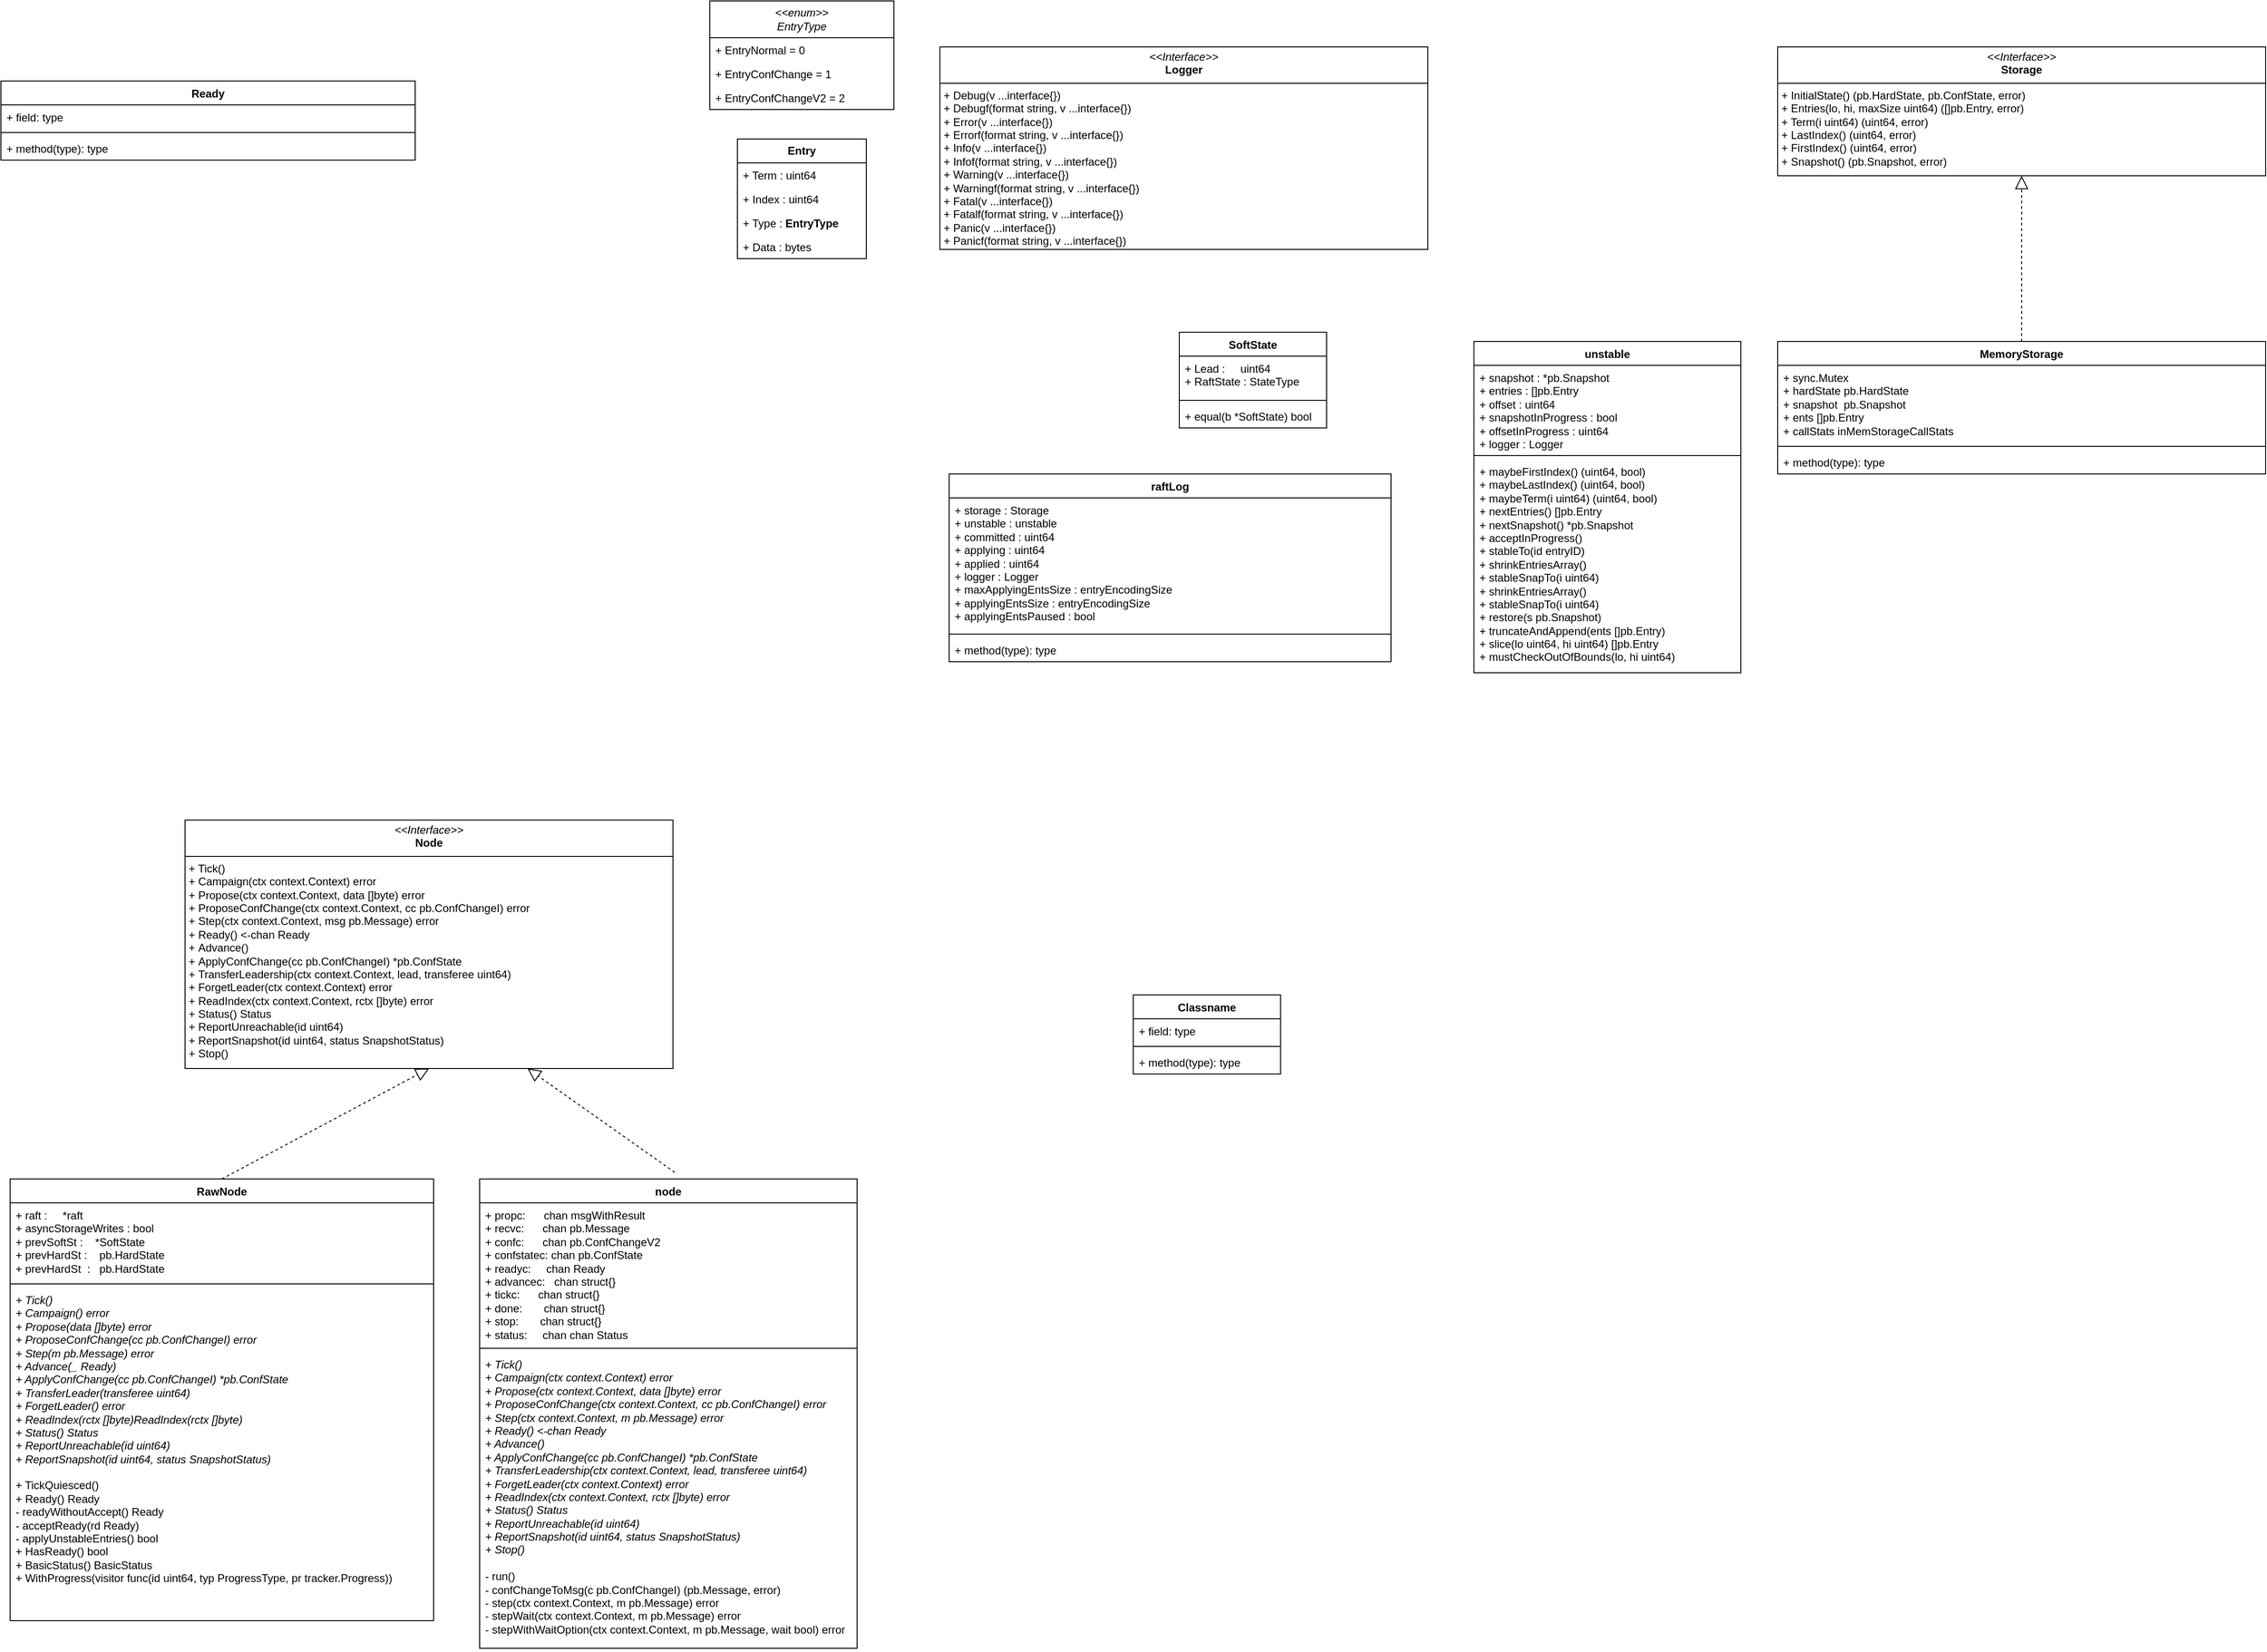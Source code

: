 <mxfile version="24.0.6" type="github">
  <diagram id="C5RBs43oDa-KdzZeNtuy" name="Page-1">
    <mxGraphModel dx="1687" dy="889" grid="1" gridSize="10" guides="1" tooltips="1" connect="1" arrows="1" fold="1" page="1" pageScale="1" pageWidth="827" pageHeight="1169" math="0" shadow="0">
      <root>
        <mxCell id="WIyWlLk6GJQsqaUBKTNV-0" />
        <mxCell id="WIyWlLk6GJQsqaUBKTNV-1" parent="WIyWlLk6GJQsqaUBKTNV-0" />
        <mxCell id="UsrhPFYfwKCN6MS07LHe-1" value="&lt;p style=&quot;margin:0px;margin-top:4px;text-align:center;&quot;&gt;&lt;i&gt;&amp;lt;&amp;lt;Interface&amp;gt;&amp;gt;&lt;/i&gt;&lt;br&gt;&lt;b&gt;Node&lt;/b&gt;&lt;/p&gt;&lt;hr size=&quot;1&quot; style=&quot;border-style:solid;&quot;&gt;&lt;p style=&quot;margin:0px;margin-left:4px;&quot;&gt;&lt;/p&gt;&lt;p style=&quot;margin:0px;margin-left:4px;&quot;&gt;+ Tick()&lt;br&gt;+ Campaign(ctx context.Context) error&lt;/p&gt;&lt;p style=&quot;margin:0px;margin-left:4px;&quot;&gt;+&amp;nbsp;Propose(ctx context.Context, data []byte) error&lt;/p&gt;&lt;p style=&quot;margin:0px;margin-left:4px;&quot;&gt;+&amp;nbsp;ProposeConfChange(ctx context.Context, cc pb.ConfChangeI) error&lt;/p&gt;&lt;p style=&quot;margin:0px;margin-left:4px;&quot;&gt;+&amp;nbsp;Step(ctx context.Context, msg pb.Message) error&lt;/p&gt;&lt;p style=&quot;margin:0px;margin-left:4px;&quot;&gt;+&amp;nbsp;Ready() &amp;lt;-chan Ready&lt;/p&gt;&lt;p style=&quot;margin:0px;margin-left:4px;&quot;&gt;+&amp;nbsp;Advance()&lt;/p&gt;&lt;p style=&quot;margin:0px;margin-left:4px;&quot;&gt;+&amp;nbsp;ApplyConfChange(cc pb.ConfChangeI) *pb.ConfState&lt;/p&gt;&lt;p style=&quot;margin:0px;margin-left:4px;&quot;&gt;+&amp;nbsp;TransferLeadership(ctx context.Context, lead, transferee uint64)&lt;/p&gt;&lt;p style=&quot;margin:0px;margin-left:4px;&quot;&gt;+&amp;nbsp;ForgetLeader(ctx context.Context) error&lt;/p&gt;&lt;p style=&quot;margin:0px;margin-left:4px;&quot;&gt;+&amp;nbsp;ReadIndex(ctx context.Context, rctx []byte) error&lt;/p&gt;&lt;p style=&quot;margin:0px;margin-left:4px;&quot;&gt;+&amp;nbsp;Status() Status&lt;/p&gt;&lt;p style=&quot;margin:0px;margin-left:4px;&quot;&gt;+&amp;nbsp;ReportUnreachable(id uint64)&lt;/p&gt;&lt;p style=&quot;margin:0px;margin-left:4px;&quot;&gt;+&amp;nbsp;ReportSnapshot(id uint64, status SnapshotStatus)&lt;/p&gt;&lt;p style=&quot;margin:0px;margin-left:4px;&quot;&gt;+&amp;nbsp;Stop()&lt;/p&gt;" style="verticalAlign=top;align=left;overflow=fill;html=1;whiteSpace=wrap;" parent="WIyWlLk6GJQsqaUBKTNV-1" vertex="1">
          <mxGeometry x="440" y="900" width="530" height="270" as="geometry" />
        </mxCell>
        <mxCell id="UsrhPFYfwKCN6MS07LHe-2" value="RawNode" style="swimlane;fontStyle=1;align=center;verticalAlign=top;childLayout=stackLayout;horizontal=1;startSize=26;horizontalStack=0;resizeParent=1;resizeParentMax=0;resizeLast=0;collapsible=1;marginBottom=0;whiteSpace=wrap;html=1;" parent="WIyWlLk6GJQsqaUBKTNV-1" vertex="1">
          <mxGeometry x="250" y="1290" width="460" height="480" as="geometry" />
        </mxCell>
        <mxCell id="UsrhPFYfwKCN6MS07LHe-3" value="+&amp;nbsp;raft :&amp;nbsp; &amp;nbsp; &amp;nbsp;*raft&lt;div&gt;+&amp;nbsp;asyncStorageWrites : bool&lt;/div&gt;&lt;div&gt;+&amp;nbsp;prevSoftSt :&amp;nbsp; &amp;nbsp; *SoftState&lt;/div&gt;&lt;div&gt;+&amp;nbsp;prevHardSt :&amp;nbsp; &amp;nbsp; pb.HardState&lt;/div&gt;&lt;div&gt;+&amp;nbsp;prevHardSt&amp;nbsp; :&amp;nbsp; &amp;nbsp;pb.HardState&lt;/div&gt;" style="text;strokeColor=none;fillColor=none;align=left;verticalAlign=top;spacingLeft=4;spacingRight=4;overflow=hidden;rotatable=0;points=[[0,0.5],[1,0.5]];portConstraint=eastwest;whiteSpace=wrap;html=1;" parent="UsrhPFYfwKCN6MS07LHe-2" vertex="1">
          <mxGeometry y="26" width="460" height="84" as="geometry" />
        </mxCell>
        <mxCell id="UsrhPFYfwKCN6MS07LHe-4" value="" style="line;strokeWidth=1;fillColor=none;align=left;verticalAlign=middle;spacingTop=-1;spacingLeft=3;spacingRight=3;rotatable=0;labelPosition=right;points=[];portConstraint=eastwest;strokeColor=inherit;" parent="UsrhPFYfwKCN6MS07LHe-2" vertex="1">
          <mxGeometry y="110" width="460" height="8" as="geometry" />
        </mxCell>
        <mxCell id="UsrhPFYfwKCN6MS07LHe-5" value="&lt;div&gt;&lt;i&gt;+ Tick()&lt;/i&gt;&lt;/div&gt;&lt;div&gt;&lt;i&gt;+ Campaign() error&lt;/i&gt;&lt;/div&gt;&lt;div&gt;&lt;i&gt;+ Propose(data []byte) error&lt;/i&gt;&lt;/div&gt;&lt;div&gt;&lt;i&gt;+ ProposeConfChange(cc pb.ConfChangeI) error&lt;/i&gt;&lt;/div&gt;&lt;div&gt;&lt;i&gt;+ Step(m pb.Message) error&lt;/i&gt;&lt;/div&gt;&lt;div&gt;&lt;i&gt;+ Advance(_ Ready)&lt;/i&gt;&lt;/div&gt;&lt;div&gt;&lt;i&gt;+ ApplyConfChange(cc pb.ConfChangeI) *pb.ConfState&lt;/i&gt;&lt;/div&gt;&lt;div&gt;&lt;i&gt;+ TransferLeader(transferee uint64)&lt;/i&gt;&lt;/div&gt;&lt;div&gt;&lt;i&gt;+ ForgetLeader() error&lt;/i&gt;&lt;/div&gt;&lt;div&gt;&lt;i&gt;+ ReadIndex(rctx []byte)ReadIndex(rctx []byte)&lt;/i&gt;&lt;/div&gt;&lt;div&gt;&lt;i&gt;+ Status() Status&lt;/i&gt;&lt;/div&gt;&lt;div&gt;&lt;i&gt;+ ReportUnreachable(id uint64)&lt;/i&gt;&lt;/div&gt;&lt;div&gt;&lt;i&gt;+ ReportSnapshot(id uint64, status SnapshotStatus)&lt;/i&gt;&lt;/div&gt;&lt;div&gt;&lt;br&gt;&lt;/div&gt;&lt;div&gt;+ TickQuiesced()&lt;/div&gt;&lt;div&gt;+ Ready() Ready&lt;/div&gt;&lt;div&gt;- readyWithoutAccept() Ready&lt;/div&gt;&lt;div&gt;- acceptReady(rd Ready)&lt;/div&gt;&lt;div&gt;- applyUnstableEntries() bool&lt;/div&gt;&lt;div&gt;+ HasReady() bool&lt;/div&gt;&lt;div&gt;+ BasicStatus() BasicStatus&lt;/div&gt;&lt;div&gt;+ WithProgress(visitor func(id uint64, typ ProgressType, pr tracker.Progress))&lt;/div&gt;" style="text;strokeColor=none;fillColor=none;align=left;verticalAlign=top;spacingLeft=4;spacingRight=4;overflow=hidden;rotatable=0;points=[[0,0.5],[1,0.5]];portConstraint=eastwest;whiteSpace=wrap;html=1;" parent="UsrhPFYfwKCN6MS07LHe-2" vertex="1">
          <mxGeometry y="118" width="460" height="362" as="geometry" />
        </mxCell>
        <mxCell id="UsrhPFYfwKCN6MS07LHe-6" value="" style="endArrow=block;dashed=1;endFill=0;endSize=12;html=1;rounded=0;exitX=0.5;exitY=0;exitDx=0;exitDy=0;entryX=0.5;entryY=1;entryDx=0;entryDy=0;" parent="WIyWlLk6GJQsqaUBKTNV-1" source="UsrhPFYfwKCN6MS07LHe-2" target="UsrhPFYfwKCN6MS07LHe-1" edge="1">
          <mxGeometry width="160" relative="1" as="geometry">
            <mxPoint x="680" y="1210" as="sourcePoint" />
            <mxPoint x="840" y="1210" as="targetPoint" />
          </mxGeometry>
        </mxCell>
        <mxCell id="UsrhPFYfwKCN6MS07LHe-7" value="node" style="swimlane;fontStyle=1;align=center;verticalAlign=top;childLayout=stackLayout;horizontal=1;startSize=26;horizontalStack=0;resizeParent=1;resizeParentMax=0;resizeLast=0;collapsible=1;marginBottom=0;whiteSpace=wrap;html=1;" parent="WIyWlLk6GJQsqaUBKTNV-1" vertex="1">
          <mxGeometry x="760" y="1290" width="410" height="510" as="geometry" />
        </mxCell>
        <mxCell id="UsrhPFYfwKCN6MS07LHe-8" value="+&amp;nbsp;&lt;span style=&quot;background-color: initial;&quot;&gt;propc:&amp;nbsp; &amp;nbsp; &amp;nbsp; chan msgWithResult&lt;/span&gt;&lt;div&gt;+ recvc:&amp;nbsp; &amp;nbsp; &amp;nbsp; chan pb.Message&lt;/div&gt;&lt;div&gt;+ confc:&amp;nbsp; &amp;nbsp; &amp;nbsp; chan pb.ConfChangeV2&lt;/div&gt;&lt;div&gt;+ confstatec: chan pb.ConfState&lt;/div&gt;&lt;div&gt;+ readyc:&amp;nbsp; &amp;nbsp; &amp;nbsp;chan Ready&lt;/div&gt;&lt;div&gt;+ advancec:&amp;nbsp; &amp;nbsp;chan struct{}&lt;/div&gt;&lt;div&gt;+ tickc:&amp;nbsp; &amp;nbsp; &amp;nbsp; chan struct{}&lt;/div&gt;&lt;div&gt;+ done:&amp;nbsp; &amp;nbsp; &amp;nbsp; &amp;nbsp;chan struct{}&lt;/div&gt;&lt;div&gt;+ stop:&amp;nbsp; &amp;nbsp; &amp;nbsp; &amp;nbsp;chan struct{}&lt;/div&gt;&lt;div&gt;+ status:&amp;nbsp; &amp;nbsp; &amp;nbsp;chan chan Status&lt;/div&gt;&lt;div&gt;&lt;br&gt;&lt;/div&gt;&lt;div&gt;+ rn: *RawNode&lt;/div&gt;" style="text;strokeColor=none;fillColor=none;align=left;verticalAlign=top;spacingLeft=4;spacingRight=4;overflow=hidden;rotatable=0;points=[[0,0.5],[1,0.5]];portConstraint=eastwest;whiteSpace=wrap;html=1;" parent="UsrhPFYfwKCN6MS07LHe-7" vertex="1">
          <mxGeometry y="26" width="410" height="154" as="geometry" />
        </mxCell>
        <mxCell id="UsrhPFYfwKCN6MS07LHe-9" value="" style="line;strokeWidth=1;fillColor=none;align=left;verticalAlign=middle;spacingTop=-1;spacingLeft=3;spacingRight=3;rotatable=0;labelPosition=right;points=[];portConstraint=eastwest;strokeColor=inherit;" parent="UsrhPFYfwKCN6MS07LHe-7" vertex="1">
          <mxGeometry y="180" width="410" height="8" as="geometry" />
        </mxCell>
        <mxCell id="UsrhPFYfwKCN6MS07LHe-10" value="&lt;div&gt;&lt;i&gt;+ Tick()&lt;/i&gt;&lt;/div&gt;&lt;div&gt;&lt;i&gt;+ Campaign(ctx context.Context) error&amp;nbsp;&lt;/i&gt;&lt;/div&gt;&lt;div&gt;&lt;i&gt;+ Propose(ctx context.Context, data []byte) error&lt;/i&gt;&lt;/div&gt;&lt;div&gt;&lt;i&gt;+ ProposeConfChange(ctx context.Context, cc pb.ConfChangeI) error&lt;/i&gt;&lt;/div&gt;&lt;div&gt;&lt;i&gt;+ Step(ctx context.Context, m pb.Message) error&lt;/i&gt;&lt;/div&gt;&lt;div&gt;&lt;i&gt;+ Ready() &amp;lt;-chan Ready&lt;/i&gt;&lt;/div&gt;&lt;div&gt;&lt;i&gt;+ Advance()&lt;/i&gt;&lt;/div&gt;&lt;div&gt;&lt;i&gt;+ ApplyConfChange(cc pb.ConfChangeI) *pb.ConfState&lt;/i&gt;&lt;/div&gt;&lt;div&gt;&lt;i&gt;+ TransferLeadership(ctx context.Context, lead, transferee uint64)&lt;/i&gt;&lt;/div&gt;&lt;div&gt;&lt;i&gt;+ ForgetLeader(ctx context.Context) error&lt;/i&gt;&lt;/div&gt;&lt;div&gt;&lt;i&gt;+ ReadIndex(ctx context.Context, rctx []byte) error&lt;/i&gt;&lt;/div&gt;&lt;div&gt;&lt;i&gt;+ Status() Status&lt;/i&gt;&lt;/div&gt;&lt;div&gt;&lt;i&gt;+ ReportUnreachable(id uint64)&lt;/i&gt;&lt;/div&gt;&lt;div&gt;&lt;i&gt;+ ReportSnapshot(id uint64, status SnapshotStatus)&lt;/i&gt;&lt;/div&gt;&lt;div&gt;&lt;i&gt;+ Stop()&amp;nbsp;&lt;/i&gt;&lt;/div&gt;&lt;div&gt;&lt;br&gt;&lt;/div&gt;&lt;div&gt;- run()&lt;/div&gt;&lt;div&gt;- confChangeToMsg(c pb.ConfChangeI) (pb.Message, error)&lt;/div&gt;&lt;div&gt;- step(ctx context.Context, m pb.Message) error&lt;/div&gt;&lt;div&gt;- stepWait(ctx context.Context, m pb.Message) error&lt;/div&gt;&lt;div&gt;- stepWithWaitOption(ctx context.Context, m pb.Message, wait bool) error&lt;/div&gt;" style="text;strokeColor=none;fillColor=none;align=left;verticalAlign=top;spacingLeft=4;spacingRight=4;overflow=hidden;rotatable=0;points=[[0,0.5],[1,0.5]];portConstraint=eastwest;whiteSpace=wrap;html=1;" parent="UsrhPFYfwKCN6MS07LHe-7" vertex="1">
          <mxGeometry y="188" width="410" height="322" as="geometry" />
        </mxCell>
        <mxCell id="UsrhPFYfwKCN6MS07LHe-11" value="" style="endArrow=block;dashed=1;endFill=0;endSize=12;html=1;rounded=0;exitX=0.517;exitY=-0.014;exitDx=0;exitDy=0;exitPerimeter=0;entryX=0.702;entryY=1;entryDx=0;entryDy=0;entryPerimeter=0;" parent="WIyWlLk6GJQsqaUBKTNV-1" source="UsrhPFYfwKCN6MS07LHe-7" target="UsrhPFYfwKCN6MS07LHe-1" edge="1">
          <mxGeometry width="160" relative="1" as="geometry">
            <mxPoint x="940" y="1230" as="sourcePoint" />
            <mxPoint x="1100" y="1230" as="targetPoint" />
          </mxGeometry>
        </mxCell>
        <mxCell id="UsrhPFYfwKCN6MS07LHe-12" value="unstable" style="swimlane;fontStyle=1;align=center;verticalAlign=top;childLayout=stackLayout;horizontal=1;startSize=26;horizontalStack=0;resizeParent=1;resizeParentMax=0;resizeLast=0;collapsible=1;marginBottom=0;whiteSpace=wrap;html=1;" parent="WIyWlLk6GJQsqaUBKTNV-1" vertex="1">
          <mxGeometry x="1840" y="380" width="290" height="360" as="geometry" />
        </mxCell>
        <mxCell id="UsrhPFYfwKCN6MS07LHe-13" value="&lt;div&gt;+ snapshot : *pb.Snapshot&lt;/div&gt;&lt;div&gt;+ entries : []pb.Entry&lt;/div&gt;&lt;div&gt;+ offset : uint64&lt;/div&gt;&lt;div&gt;+ snapshotInProgress : bool&lt;/div&gt;&lt;div&gt;+ offsetInProgress : uint64&lt;/div&gt;&lt;div&gt;+ logger : Logger&lt;/div&gt;" style="text;strokeColor=none;fillColor=none;align=left;verticalAlign=top;spacingLeft=4;spacingRight=4;overflow=hidden;rotatable=0;points=[[0,0.5],[1,0.5]];portConstraint=eastwest;whiteSpace=wrap;html=1;" parent="UsrhPFYfwKCN6MS07LHe-12" vertex="1">
          <mxGeometry y="26" width="290" height="94" as="geometry" />
        </mxCell>
        <mxCell id="UsrhPFYfwKCN6MS07LHe-14" value="" style="line;strokeWidth=1;fillColor=none;align=left;verticalAlign=middle;spacingTop=-1;spacingLeft=3;spacingRight=3;rotatable=0;labelPosition=right;points=[];portConstraint=eastwest;strokeColor=inherit;" parent="UsrhPFYfwKCN6MS07LHe-12" vertex="1">
          <mxGeometry y="120" width="290" height="8" as="geometry" />
        </mxCell>
        <mxCell id="UsrhPFYfwKCN6MS07LHe-15" value="+ maybeFirstIndex() (uint64, bool)&lt;div&gt;+&amp;nbsp;maybeLastIndex() (uint64, bool)&lt;/div&gt;&lt;div&gt;+&amp;nbsp;maybeTerm(i uint64) (uint64, bool)&lt;/div&gt;&lt;div&gt;+&amp;nbsp;nextEntries() []pb.Entry&lt;/div&gt;&lt;div&gt;+&amp;nbsp;nextSnapshot() *pb.Snapshot&lt;/div&gt;&lt;div&gt;+&amp;nbsp;acceptInProgress()&lt;/div&gt;&lt;div&gt;+&amp;nbsp;stableTo(id entryID)&lt;/div&gt;&lt;div&gt;+&amp;nbsp;shrinkEntriesArray()&lt;/div&gt;&lt;div&gt;+&amp;nbsp;stableSnapTo(i uint64)&lt;/div&gt;&lt;div&gt;+&amp;nbsp;shrinkEntriesArray()&lt;/div&gt;&lt;div&gt;+&amp;nbsp;stableSnapTo(i uint64)&lt;br&gt;+&amp;nbsp;restore(s pb.Snapshot)&lt;/div&gt;&lt;div&gt;+&amp;nbsp;truncateAndAppend(ents []pb.Entry)&lt;/div&gt;&lt;div&gt;+&amp;nbsp;slice(lo uint64, hi uint64) []pb.Entry&lt;/div&gt;&lt;div&gt;+&amp;nbsp;mustCheckOutOfBounds(lo, hi uint64)&lt;/div&gt;" style="text;strokeColor=none;fillColor=none;align=left;verticalAlign=top;spacingLeft=4;spacingRight=4;overflow=hidden;rotatable=0;points=[[0,0.5],[1,0.5]];portConstraint=eastwest;whiteSpace=wrap;html=1;" parent="UsrhPFYfwKCN6MS07LHe-12" vertex="1">
          <mxGeometry y="128" width="290" height="232" as="geometry" />
        </mxCell>
        <mxCell id="UsrhPFYfwKCN6MS07LHe-17" value="&lt;p style=&quot;margin:0px;margin-top:4px;text-align:center;&quot;&gt;&lt;i&gt;&amp;lt;&amp;lt;Interface&amp;gt;&amp;gt;&lt;/i&gt;&lt;br&gt;&lt;b&gt;Logger&lt;/b&gt;&lt;/p&gt;&lt;hr size=&quot;1&quot; style=&quot;border-style:solid;&quot;&gt;&lt;p style=&quot;margin:0px;margin-left:4px;&quot;&gt;&lt;/p&gt;&lt;p style=&quot;margin:0px;margin-left:4px;&quot;&gt;+ Debug(v ...interface{})&lt;/p&gt;&lt;p style=&quot;margin:0px;margin-left:4px;&quot;&gt;+ Debugf(format string, v ...interface{})&lt;/p&gt;&lt;p style=&quot;margin:0px;margin-left:4px;&quot;&gt;+ Error(v ...interface{})&lt;/p&gt;&lt;p style=&quot;margin:0px;margin-left:4px;&quot;&gt;+ Errorf(format string, v ...interface{})&lt;/p&gt;&lt;p style=&quot;margin:0px;margin-left:4px;&quot;&gt;+ Info(v ...interface{})&lt;/p&gt;&lt;p style=&quot;margin:0px;margin-left:4px;&quot;&gt;+ Infof(format string, v ...interface{})&lt;/p&gt;&lt;p style=&quot;margin:0px;margin-left:4px;&quot;&gt;+ Warning(v ...interface{})&lt;/p&gt;&lt;p style=&quot;margin:0px;margin-left:4px;&quot;&gt;+ Warningf(format string, v ...interface{})&lt;/p&gt;&lt;p style=&quot;margin:0px;margin-left:4px;&quot;&gt;+ Fatal(v ...interface{})&lt;/p&gt;&lt;p style=&quot;margin:0px;margin-left:4px;&quot;&gt;+ Fatalf(format string, v ...interface{})&lt;/p&gt;&lt;p style=&quot;margin:0px;margin-left:4px;&quot;&gt;+ Panic(v ...interface{})&lt;/p&gt;&lt;p style=&quot;margin:0px;margin-left:4px;&quot;&gt;+ Panicf(format string, v ...interface{})&lt;/p&gt;" style="verticalAlign=top;align=left;overflow=fill;html=1;whiteSpace=wrap;" parent="WIyWlLk6GJQsqaUBKTNV-1" vertex="1">
          <mxGeometry x="1260" y="60" width="530" height="220" as="geometry" />
        </mxCell>
        <mxCell id="UsrhPFYfwKCN6MS07LHe-18" value="&lt;p style=&quot;margin:0px;margin-top:4px;text-align:center;&quot;&gt;&lt;i&gt;&amp;lt;&amp;lt;Interface&amp;gt;&amp;gt;&lt;/i&gt;&lt;br&gt;&lt;b&gt;Storage&lt;/b&gt;&lt;br&gt;&lt;/p&gt;&lt;hr size=&quot;1&quot; style=&quot;border-style:solid;&quot;&gt;&lt;p style=&quot;margin:0px;margin-left:4px;&quot;&gt;&lt;/p&gt;&lt;p style=&quot;margin:0px;margin-left:4px;&quot;&gt;+ InitialState() (pb.HardState, pb.ConfState, error)&lt;/p&gt;&lt;p style=&quot;margin:0px;margin-left:4px;&quot;&gt;+ Entries(lo, hi, maxSize uint64) ([]pb.Entry, error)&lt;/p&gt;&lt;p style=&quot;margin:0px;margin-left:4px;&quot;&gt;+ Term(i uint64) (uint64, error)&lt;/p&gt;&lt;p style=&quot;margin:0px;margin-left:4px;&quot;&gt;+ LastIndex() (uint64, error)&lt;/p&gt;&lt;p style=&quot;margin:0px;margin-left:4px;&quot;&gt;+ FirstIndex() (uint64, error)&lt;/p&gt;&lt;p style=&quot;margin:0px;margin-left:4px;&quot;&gt;+ Snapshot() (pb.Snapshot, error)&lt;/p&gt;" style="verticalAlign=top;align=left;overflow=fill;html=1;whiteSpace=wrap;" parent="WIyWlLk6GJQsqaUBKTNV-1" vertex="1">
          <mxGeometry x="2170" y="60" width="530" height="140" as="geometry" />
        </mxCell>
        <mxCell id="UsrhPFYfwKCN6MS07LHe-19" value="MemoryStorage" style="swimlane;fontStyle=1;align=center;verticalAlign=top;childLayout=stackLayout;horizontal=1;startSize=26;horizontalStack=0;resizeParent=1;resizeParentMax=0;resizeLast=0;collapsible=1;marginBottom=0;whiteSpace=wrap;html=1;" parent="WIyWlLk6GJQsqaUBKTNV-1" vertex="1">
          <mxGeometry x="2170" y="380" width="530" height="144" as="geometry" />
        </mxCell>
        <mxCell id="UsrhPFYfwKCN6MS07LHe-20" value="+ sync.Mutex&lt;div&gt;+&amp;nbsp;hardState pb.HardState&lt;/div&gt;&lt;div&gt;+&amp;nbsp;snapshot&amp;nbsp; pb.Snapshot&lt;/div&gt;&lt;div&gt;+&amp;nbsp;ents []pb.Entry&lt;/div&gt;&lt;div&gt;+&amp;nbsp;callStats inMemStorageCallStats&lt;/div&gt;" style="text;strokeColor=none;fillColor=none;align=left;verticalAlign=top;spacingLeft=4;spacingRight=4;overflow=hidden;rotatable=0;points=[[0,0.5],[1,0.5]];portConstraint=eastwest;whiteSpace=wrap;html=1;" parent="UsrhPFYfwKCN6MS07LHe-19" vertex="1">
          <mxGeometry y="26" width="530" height="84" as="geometry" />
        </mxCell>
        <mxCell id="UsrhPFYfwKCN6MS07LHe-21" value="" style="line;strokeWidth=1;fillColor=none;align=left;verticalAlign=middle;spacingTop=-1;spacingLeft=3;spacingRight=3;rotatable=0;labelPosition=right;points=[];portConstraint=eastwest;strokeColor=inherit;" parent="UsrhPFYfwKCN6MS07LHe-19" vertex="1">
          <mxGeometry y="110" width="530" height="8" as="geometry" />
        </mxCell>
        <mxCell id="UsrhPFYfwKCN6MS07LHe-22" value="+ method(type): type" style="text;strokeColor=none;fillColor=none;align=left;verticalAlign=top;spacingLeft=4;spacingRight=4;overflow=hidden;rotatable=0;points=[[0,0.5],[1,0.5]];portConstraint=eastwest;whiteSpace=wrap;html=1;" parent="UsrhPFYfwKCN6MS07LHe-19" vertex="1">
          <mxGeometry y="118" width="530" height="26" as="geometry" />
        </mxCell>
        <mxCell id="UsrhPFYfwKCN6MS07LHe-23" value="" style="endArrow=block;dashed=1;endFill=0;endSize=12;html=1;rounded=0;entryX=0.5;entryY=1;entryDx=0;entryDy=0;exitX=0.5;exitY=0;exitDx=0;exitDy=0;" parent="WIyWlLk6GJQsqaUBKTNV-1" source="UsrhPFYfwKCN6MS07LHe-19" target="UsrhPFYfwKCN6MS07LHe-18" edge="1">
          <mxGeometry width="160" relative="1" as="geometry">
            <mxPoint x="2180" y="440" as="sourcePoint" />
            <mxPoint x="2340" y="440" as="targetPoint" />
          </mxGeometry>
        </mxCell>
        <mxCell id="UsrhPFYfwKCN6MS07LHe-24" value="raftLog" style="swimlane;fontStyle=1;align=center;verticalAlign=top;childLayout=stackLayout;horizontal=1;startSize=26;horizontalStack=0;resizeParent=1;resizeParentMax=0;resizeLast=0;collapsible=1;marginBottom=0;whiteSpace=wrap;html=1;" parent="WIyWlLk6GJQsqaUBKTNV-1" vertex="1">
          <mxGeometry x="1270" y="524" width="480" height="204" as="geometry" />
        </mxCell>
        <mxCell id="UsrhPFYfwKCN6MS07LHe-25" value="&lt;div&gt;+ storage : Storage&lt;/div&gt;&lt;div&gt;+ unstable : unstable&lt;/div&gt;&lt;div&gt;+ committed : uint64&lt;/div&gt;&lt;div&gt;+ applying : uint64&lt;/div&gt;&lt;div&gt;+ applied : uint64&lt;/div&gt;&lt;div&gt;+ logger : Logger&lt;/div&gt;&lt;div&gt;+ maxApplyingEntsSize : entryEncodingSize&lt;/div&gt;&lt;div&gt;+ applyingEntsSize : entryEncodingSize&lt;/div&gt;&lt;div&gt;+ applyingEntsPaused : bool&lt;/div&gt;" style="text;strokeColor=none;fillColor=none;align=left;verticalAlign=top;spacingLeft=4;spacingRight=4;overflow=hidden;rotatable=0;points=[[0,0.5],[1,0.5]];portConstraint=eastwest;whiteSpace=wrap;html=1;" parent="UsrhPFYfwKCN6MS07LHe-24" vertex="1">
          <mxGeometry y="26" width="480" height="144" as="geometry" />
        </mxCell>
        <mxCell id="UsrhPFYfwKCN6MS07LHe-26" value="" style="line;strokeWidth=1;fillColor=none;align=left;verticalAlign=middle;spacingTop=-1;spacingLeft=3;spacingRight=3;rotatable=0;labelPosition=right;points=[];portConstraint=eastwest;strokeColor=inherit;" parent="UsrhPFYfwKCN6MS07LHe-24" vertex="1">
          <mxGeometry y="170" width="480" height="8" as="geometry" />
        </mxCell>
        <mxCell id="UsrhPFYfwKCN6MS07LHe-27" value="+ method(type): type" style="text;strokeColor=none;fillColor=none;align=left;verticalAlign=top;spacingLeft=4;spacingRight=4;overflow=hidden;rotatable=0;points=[[0,0.5],[1,0.5]];portConstraint=eastwest;whiteSpace=wrap;html=1;" parent="UsrhPFYfwKCN6MS07LHe-24" vertex="1">
          <mxGeometry y="178" width="480" height="26" as="geometry" />
        </mxCell>
        <mxCell id="7NtJCo7wZVtnNFr8yzJe-0" value="&lt;i&gt;&amp;lt;&amp;lt;enum&amp;gt;&amp;gt;&lt;/i&gt;&lt;div&gt;&lt;i&gt;EntryType&lt;br&gt;&lt;/i&gt;&lt;/div&gt;" style="swimlane;fontStyle=0;childLayout=stackLayout;horizontal=1;startSize=40;fillColor=none;horizontalStack=0;resizeParent=1;resizeParentMax=0;resizeLast=0;collapsible=1;marginBottom=0;whiteSpace=wrap;html=1;" parent="WIyWlLk6GJQsqaUBKTNV-1" vertex="1">
          <mxGeometry x="1010" y="10" width="200" height="118" as="geometry" />
        </mxCell>
        <mxCell id="7NtJCo7wZVtnNFr8yzJe-1" value="+ EntryNormal = 0" style="text;strokeColor=none;fillColor=none;align=left;verticalAlign=top;spacingLeft=4;spacingRight=4;overflow=hidden;rotatable=0;points=[[0,0.5],[1,0.5]];portConstraint=eastwest;whiteSpace=wrap;html=1;" parent="7NtJCo7wZVtnNFr8yzJe-0" vertex="1">
          <mxGeometry y="40" width="200" height="26" as="geometry" />
        </mxCell>
        <mxCell id="7NtJCo7wZVtnNFr8yzJe-2" value="+ EntryConfChange = 1" style="text;strokeColor=none;fillColor=none;align=left;verticalAlign=top;spacingLeft=4;spacingRight=4;overflow=hidden;rotatable=0;points=[[0,0.5],[1,0.5]];portConstraint=eastwest;whiteSpace=wrap;html=1;" parent="7NtJCo7wZVtnNFr8yzJe-0" vertex="1">
          <mxGeometry y="66" width="200" height="26" as="geometry" />
        </mxCell>
        <mxCell id="7NtJCo7wZVtnNFr8yzJe-3" value="&lt;div&gt;+ EntryConfChangeV2 = 2&lt;br&gt;&lt;/div&gt;" style="text;strokeColor=none;fillColor=none;align=left;verticalAlign=top;spacingLeft=4;spacingRight=4;overflow=hidden;rotatable=0;points=[[0,0.5],[1,0.5]];portConstraint=eastwest;whiteSpace=wrap;html=1;" parent="7NtJCo7wZVtnNFr8yzJe-0" vertex="1">
          <mxGeometry y="92" width="200" height="26" as="geometry" />
        </mxCell>
        <mxCell id="7NtJCo7wZVtnNFr8yzJe-4" value="&lt;b&gt;Entry&lt;/b&gt;" style="swimlane;fontStyle=0;childLayout=stackLayout;horizontal=1;startSize=26;fillColor=none;horizontalStack=0;resizeParent=1;resizeParentMax=0;resizeLast=0;collapsible=1;marginBottom=0;whiteSpace=wrap;html=1;movable=1;resizable=1;rotatable=1;deletable=1;editable=1;locked=0;connectable=1;" parent="WIyWlLk6GJQsqaUBKTNV-1" vertex="1">
          <mxGeometry x="1040" y="160" width="140" height="130" as="geometry" />
        </mxCell>
        <mxCell id="7NtJCo7wZVtnNFr8yzJe-5" value="+ Term : uint64" style="text;strokeColor=none;fillColor=none;align=left;verticalAlign=top;spacingLeft=4;spacingRight=4;overflow=hidden;rotatable=0;points=[[0,0.5],[1,0.5]];portConstraint=eastwest;whiteSpace=wrap;html=1;" parent="7NtJCo7wZVtnNFr8yzJe-4" vertex="1">
          <mxGeometry y="26" width="140" height="26" as="geometry" />
        </mxCell>
        <mxCell id="7NtJCo7wZVtnNFr8yzJe-6" value="+ Index : uint64" style="text;strokeColor=none;fillColor=none;align=left;verticalAlign=top;spacingLeft=4;spacingRight=4;overflow=hidden;rotatable=0;points=[[0,0.5],[1,0.5]];portConstraint=eastwest;whiteSpace=wrap;html=1;" parent="7NtJCo7wZVtnNFr8yzJe-4" vertex="1">
          <mxGeometry y="52" width="140" height="26" as="geometry" />
        </mxCell>
        <mxCell id="7NtJCo7wZVtnNFr8yzJe-7" value="+ Type : &lt;b&gt;EntryType&lt;/b&gt;" style="text;strokeColor=none;fillColor=none;align=left;verticalAlign=top;spacingLeft=4;spacingRight=4;overflow=hidden;rotatable=0;points=[[0,0.5],[1,0.5]];portConstraint=eastwest;whiteSpace=wrap;html=1;" parent="7NtJCo7wZVtnNFr8yzJe-4" vertex="1">
          <mxGeometry y="78" width="140" height="26" as="geometry" />
        </mxCell>
        <mxCell id="5EwncWQ6riMDaaeSW7au-0" value="+&amp;nbsp;Data :&amp;nbsp;bytes" style="text;strokeColor=none;fillColor=none;align=left;verticalAlign=top;spacingLeft=4;spacingRight=4;overflow=hidden;rotatable=0;points=[[0,0.5],[1,0.5]];portConstraint=eastwest;whiteSpace=wrap;html=1;" vertex="1" parent="7NtJCo7wZVtnNFr8yzJe-4">
          <mxGeometry y="104" width="140" height="26" as="geometry" />
        </mxCell>
        <mxCell id="5EwncWQ6riMDaaeSW7au-1" value="Ready" style="swimlane;fontStyle=1;align=center;verticalAlign=top;childLayout=stackLayout;horizontal=1;startSize=26;horizontalStack=0;resizeParent=1;resizeParentMax=0;resizeLast=0;collapsible=1;marginBottom=0;whiteSpace=wrap;html=1;" vertex="1" parent="WIyWlLk6GJQsqaUBKTNV-1">
          <mxGeometry x="240" y="97" width="450" height="86" as="geometry" />
        </mxCell>
        <mxCell id="5EwncWQ6riMDaaeSW7au-2" value="+ field: type" style="text;strokeColor=none;fillColor=none;align=left;verticalAlign=top;spacingLeft=4;spacingRight=4;overflow=hidden;rotatable=0;points=[[0,0.5],[1,0.5]];portConstraint=eastwest;whiteSpace=wrap;html=1;" vertex="1" parent="5EwncWQ6riMDaaeSW7au-1">
          <mxGeometry y="26" width="450" height="26" as="geometry" />
        </mxCell>
        <mxCell id="5EwncWQ6riMDaaeSW7au-3" value="" style="line;strokeWidth=1;fillColor=none;align=left;verticalAlign=middle;spacingTop=-1;spacingLeft=3;spacingRight=3;rotatable=0;labelPosition=right;points=[];portConstraint=eastwest;strokeColor=inherit;" vertex="1" parent="5EwncWQ6riMDaaeSW7au-1">
          <mxGeometry y="52" width="450" height="8" as="geometry" />
        </mxCell>
        <mxCell id="5EwncWQ6riMDaaeSW7au-4" value="+ method(type): type" style="text;strokeColor=none;fillColor=none;align=left;verticalAlign=top;spacingLeft=4;spacingRight=4;overflow=hidden;rotatable=0;points=[[0,0.5],[1,0.5]];portConstraint=eastwest;whiteSpace=wrap;html=1;" vertex="1" parent="5EwncWQ6riMDaaeSW7au-1">
          <mxGeometry y="60" width="450" height="26" as="geometry" />
        </mxCell>
        <mxCell id="5EwncWQ6riMDaaeSW7au-5" value="SoftState" style="swimlane;fontStyle=1;align=center;verticalAlign=top;childLayout=stackLayout;horizontal=1;startSize=26;horizontalStack=0;resizeParent=1;resizeParentMax=0;resizeLast=0;collapsible=1;marginBottom=0;whiteSpace=wrap;html=1;" vertex="1" parent="WIyWlLk6GJQsqaUBKTNV-1">
          <mxGeometry x="1520" y="370" width="160" height="104" as="geometry" />
        </mxCell>
        <mxCell id="5EwncWQ6riMDaaeSW7au-6" value="+&amp;nbsp;Lead :&amp;nbsp; &amp;nbsp; &amp;nbsp;uint64&amp;nbsp;&lt;div&gt;+&amp;nbsp;RaftState : StateType&lt;/div&gt;" style="text;strokeColor=none;fillColor=none;align=left;verticalAlign=top;spacingLeft=4;spacingRight=4;overflow=hidden;rotatable=0;points=[[0,0.5],[1,0.5]];portConstraint=eastwest;whiteSpace=wrap;html=1;" vertex="1" parent="5EwncWQ6riMDaaeSW7au-5">
          <mxGeometry y="26" width="160" height="44" as="geometry" />
        </mxCell>
        <mxCell id="5EwncWQ6riMDaaeSW7au-7" value="" style="line;strokeWidth=1;fillColor=none;align=left;verticalAlign=middle;spacingTop=-1;spacingLeft=3;spacingRight=3;rotatable=0;labelPosition=right;points=[];portConstraint=eastwest;strokeColor=inherit;" vertex="1" parent="5EwncWQ6riMDaaeSW7au-5">
          <mxGeometry y="70" width="160" height="8" as="geometry" />
        </mxCell>
        <mxCell id="5EwncWQ6riMDaaeSW7au-8" value="+ equal(b *SoftState) bool" style="text;strokeColor=none;fillColor=none;align=left;verticalAlign=top;spacingLeft=4;spacingRight=4;overflow=hidden;rotatable=0;points=[[0,0.5],[1,0.5]];portConstraint=eastwest;whiteSpace=wrap;html=1;" vertex="1" parent="5EwncWQ6riMDaaeSW7au-5">
          <mxGeometry y="78" width="160" height="26" as="geometry" />
        </mxCell>
        <mxCell id="5EwncWQ6riMDaaeSW7au-15" value="Classname" style="swimlane;fontStyle=1;align=center;verticalAlign=top;childLayout=stackLayout;horizontal=1;startSize=26;horizontalStack=0;resizeParent=1;resizeParentMax=0;resizeLast=0;collapsible=1;marginBottom=0;whiteSpace=wrap;html=1;" vertex="1" parent="WIyWlLk6GJQsqaUBKTNV-1">
          <mxGeometry x="1470" y="1090" width="160" height="86" as="geometry" />
        </mxCell>
        <mxCell id="5EwncWQ6riMDaaeSW7au-16" value="+ field: type" style="text;strokeColor=none;fillColor=none;align=left;verticalAlign=top;spacingLeft=4;spacingRight=4;overflow=hidden;rotatable=0;points=[[0,0.5],[1,0.5]];portConstraint=eastwest;whiteSpace=wrap;html=1;" vertex="1" parent="5EwncWQ6riMDaaeSW7au-15">
          <mxGeometry y="26" width="160" height="26" as="geometry" />
        </mxCell>
        <mxCell id="5EwncWQ6riMDaaeSW7au-17" value="" style="line;strokeWidth=1;fillColor=none;align=left;verticalAlign=middle;spacingTop=-1;spacingLeft=3;spacingRight=3;rotatable=0;labelPosition=right;points=[];portConstraint=eastwest;strokeColor=inherit;" vertex="1" parent="5EwncWQ6riMDaaeSW7au-15">
          <mxGeometry y="52" width="160" height="8" as="geometry" />
        </mxCell>
        <mxCell id="5EwncWQ6riMDaaeSW7au-18" value="+ method(type): type" style="text;strokeColor=none;fillColor=none;align=left;verticalAlign=top;spacingLeft=4;spacingRight=4;overflow=hidden;rotatable=0;points=[[0,0.5],[1,0.5]];portConstraint=eastwest;whiteSpace=wrap;html=1;" vertex="1" parent="5EwncWQ6riMDaaeSW7au-15">
          <mxGeometry y="60" width="160" height="26" as="geometry" />
        </mxCell>
      </root>
    </mxGraphModel>
  </diagram>
</mxfile>
